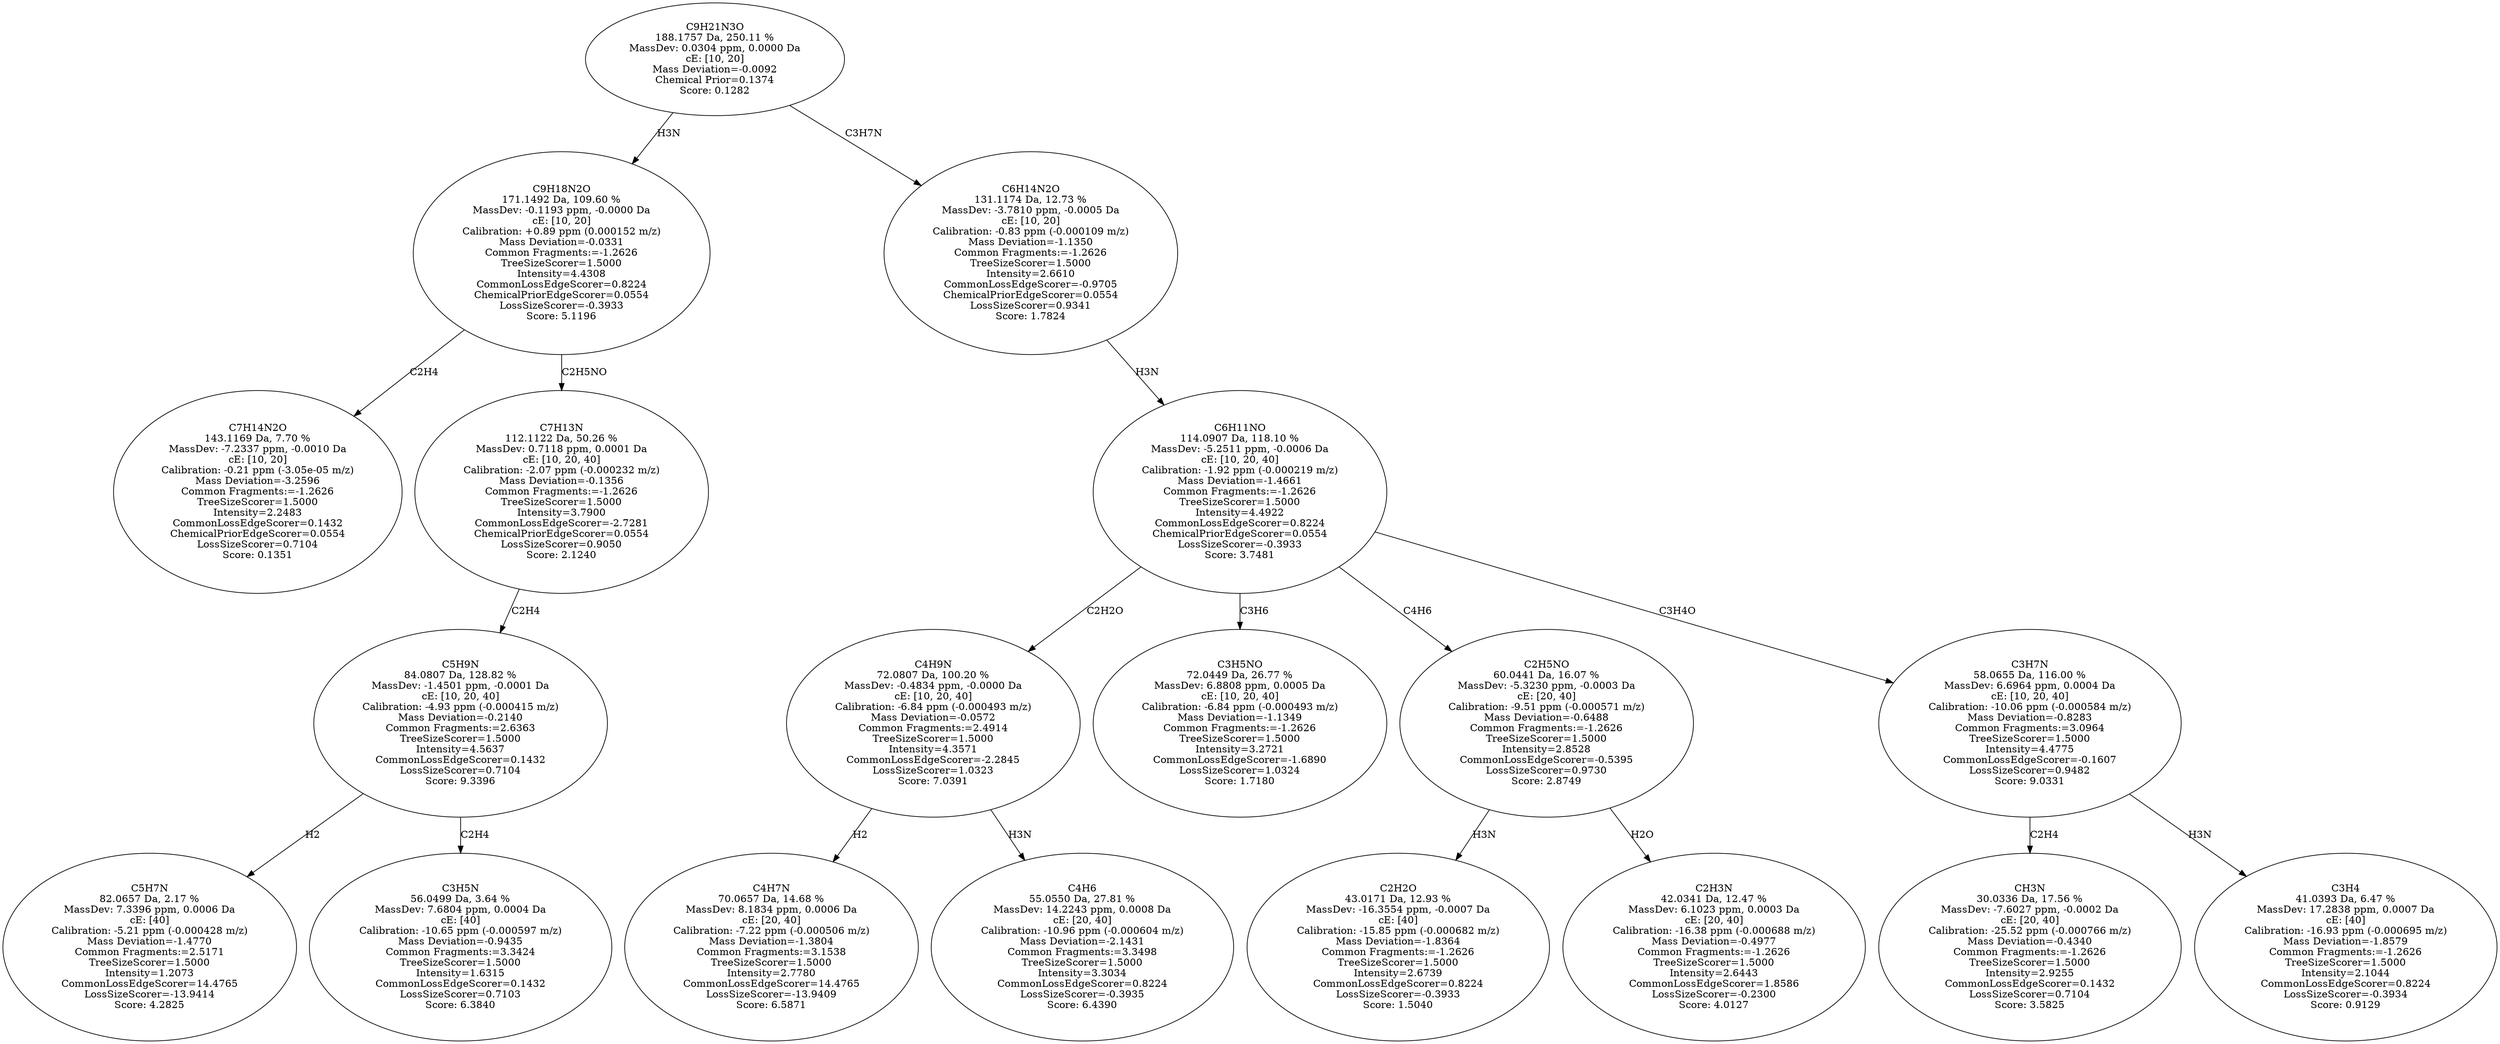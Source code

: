 strict digraph {
v1 [label="C7H14N2O\n143.1169 Da, 7.70 %\nMassDev: -7.2337 ppm, -0.0010 Da\ncE: [10, 20]\nCalibration: -0.21 ppm (-3.05e-05 m/z)\nMass Deviation=-3.2596\nCommon Fragments:=-1.2626\nTreeSizeScorer=1.5000\nIntensity=2.2483\nCommonLossEdgeScorer=0.1432\nChemicalPriorEdgeScorer=0.0554\nLossSizeScorer=0.7104\nScore: 0.1351"];
v2 [label="C5H7N\n82.0657 Da, 2.17 %\nMassDev: 7.3396 ppm, 0.0006 Da\ncE: [40]\nCalibration: -5.21 ppm (-0.000428 m/z)\nMass Deviation=-1.4770\nCommon Fragments:=2.5171\nTreeSizeScorer=1.5000\nIntensity=1.2073\nCommonLossEdgeScorer=14.4765\nLossSizeScorer=-13.9414\nScore: 4.2825"];
v3 [label="C3H5N\n56.0499 Da, 3.64 %\nMassDev: 7.6804 ppm, 0.0004 Da\ncE: [40]\nCalibration: -10.65 ppm (-0.000597 m/z)\nMass Deviation=-0.9435\nCommon Fragments:=3.3424\nTreeSizeScorer=1.5000\nIntensity=1.6315\nCommonLossEdgeScorer=0.1432\nLossSizeScorer=0.7103\nScore: 6.3840"];
v4 [label="C5H9N\n84.0807 Da, 128.82 %\nMassDev: -1.4501 ppm, -0.0001 Da\ncE: [10, 20, 40]\nCalibration: -4.93 ppm (-0.000415 m/z)\nMass Deviation=-0.2140\nCommon Fragments:=2.6363\nTreeSizeScorer=1.5000\nIntensity=4.5637\nCommonLossEdgeScorer=0.1432\nLossSizeScorer=0.7104\nScore: 9.3396"];
v5 [label="C7H13N\n112.1122 Da, 50.26 %\nMassDev: 0.7118 ppm, 0.0001 Da\ncE: [10, 20, 40]\nCalibration: -2.07 ppm (-0.000232 m/z)\nMass Deviation=-0.1356\nCommon Fragments:=-1.2626\nTreeSizeScorer=1.5000\nIntensity=3.7900\nCommonLossEdgeScorer=-2.7281\nChemicalPriorEdgeScorer=0.0554\nLossSizeScorer=0.9050\nScore: 2.1240"];
v6 [label="C9H18N2O\n171.1492 Da, 109.60 %\nMassDev: -0.1193 ppm, -0.0000 Da\ncE: [10, 20]\nCalibration: +0.89 ppm (0.000152 m/z)\nMass Deviation=-0.0331\nCommon Fragments:=-1.2626\nTreeSizeScorer=1.5000\nIntensity=4.4308\nCommonLossEdgeScorer=0.8224\nChemicalPriorEdgeScorer=0.0554\nLossSizeScorer=-0.3933\nScore: 5.1196"];
v7 [label="C4H7N\n70.0657 Da, 14.68 %\nMassDev: 8.1834 ppm, 0.0006 Da\ncE: [20, 40]\nCalibration: -7.22 ppm (-0.000506 m/z)\nMass Deviation=-1.3804\nCommon Fragments:=3.1538\nTreeSizeScorer=1.5000\nIntensity=2.7780\nCommonLossEdgeScorer=14.4765\nLossSizeScorer=-13.9409\nScore: 6.5871"];
v8 [label="C4H6\n55.0550 Da, 27.81 %\nMassDev: 14.2243 ppm, 0.0008 Da\ncE: [20, 40]\nCalibration: -10.96 ppm (-0.000604 m/z)\nMass Deviation=-2.1431\nCommon Fragments:=3.3498\nTreeSizeScorer=1.5000\nIntensity=3.3034\nCommonLossEdgeScorer=0.8224\nLossSizeScorer=-0.3935\nScore: 6.4390"];
v9 [label="C4H9N\n72.0807 Da, 100.20 %\nMassDev: -0.4834 ppm, -0.0000 Da\ncE: [10, 20, 40]\nCalibration: -6.84 ppm (-0.000493 m/z)\nMass Deviation=-0.0572\nCommon Fragments:=2.4914\nTreeSizeScorer=1.5000\nIntensity=4.3571\nCommonLossEdgeScorer=-2.2845\nLossSizeScorer=1.0323\nScore: 7.0391"];
v10 [label="C3H5NO\n72.0449 Da, 26.77 %\nMassDev: 6.8808 ppm, 0.0005 Da\ncE: [10, 20, 40]\nCalibration: -6.84 ppm (-0.000493 m/z)\nMass Deviation=-1.1349\nCommon Fragments:=-1.2626\nTreeSizeScorer=1.5000\nIntensity=3.2721\nCommonLossEdgeScorer=-1.6890\nLossSizeScorer=1.0324\nScore: 1.7180"];
v11 [label="C2H2O\n43.0171 Da, 12.93 %\nMassDev: -16.3554 ppm, -0.0007 Da\ncE: [40]\nCalibration: -15.85 ppm (-0.000682 m/z)\nMass Deviation=-1.8364\nCommon Fragments:=-1.2626\nTreeSizeScorer=1.5000\nIntensity=2.6739\nCommonLossEdgeScorer=0.8224\nLossSizeScorer=-0.3933\nScore: 1.5040"];
v12 [label="C2H3N\n42.0341 Da, 12.47 %\nMassDev: 6.1023 ppm, 0.0003 Da\ncE: [20, 40]\nCalibration: -16.38 ppm (-0.000688 m/z)\nMass Deviation=-0.4977\nCommon Fragments:=-1.2626\nTreeSizeScorer=1.5000\nIntensity=2.6443\nCommonLossEdgeScorer=1.8586\nLossSizeScorer=-0.2300\nScore: 4.0127"];
v13 [label="C2H5NO\n60.0441 Da, 16.07 %\nMassDev: -5.3230 ppm, -0.0003 Da\ncE: [20, 40]\nCalibration: -9.51 ppm (-0.000571 m/z)\nMass Deviation=-0.6488\nCommon Fragments:=-1.2626\nTreeSizeScorer=1.5000\nIntensity=2.8528\nCommonLossEdgeScorer=-0.5395\nLossSizeScorer=0.9730\nScore: 2.8749"];
v14 [label="CH3N\n30.0336 Da, 17.56 %\nMassDev: -7.6027 ppm, -0.0002 Da\ncE: [20, 40]\nCalibration: -25.52 ppm (-0.000766 m/z)\nMass Deviation=-0.4340\nCommon Fragments:=-1.2626\nTreeSizeScorer=1.5000\nIntensity=2.9255\nCommonLossEdgeScorer=0.1432\nLossSizeScorer=0.7104\nScore: 3.5825"];
v15 [label="C3H4\n41.0393 Da, 6.47 %\nMassDev: 17.2838 ppm, 0.0007 Da\ncE: [40]\nCalibration: -16.93 ppm (-0.000695 m/z)\nMass Deviation=-1.8579\nCommon Fragments:=-1.2626\nTreeSizeScorer=1.5000\nIntensity=2.1044\nCommonLossEdgeScorer=0.8224\nLossSizeScorer=-0.3934\nScore: 0.9129"];
v16 [label="C3H7N\n58.0655 Da, 116.00 %\nMassDev: 6.6964 ppm, 0.0004 Da\ncE: [10, 20, 40]\nCalibration: -10.06 ppm (-0.000584 m/z)\nMass Deviation=-0.8283\nCommon Fragments:=3.0964\nTreeSizeScorer=1.5000\nIntensity=4.4775\nCommonLossEdgeScorer=-0.1607\nLossSizeScorer=0.9482\nScore: 9.0331"];
v17 [label="C6H11NO\n114.0907 Da, 118.10 %\nMassDev: -5.2511 ppm, -0.0006 Da\ncE: [10, 20, 40]\nCalibration: -1.92 ppm (-0.000219 m/z)\nMass Deviation=-1.4661\nCommon Fragments:=-1.2626\nTreeSizeScorer=1.5000\nIntensity=4.4922\nCommonLossEdgeScorer=0.8224\nChemicalPriorEdgeScorer=0.0554\nLossSizeScorer=-0.3933\nScore: 3.7481"];
v18 [label="C6H14N2O\n131.1174 Da, 12.73 %\nMassDev: -3.7810 ppm, -0.0005 Da\ncE: [10, 20]\nCalibration: -0.83 ppm (-0.000109 m/z)\nMass Deviation=-1.1350\nCommon Fragments:=-1.2626\nTreeSizeScorer=1.5000\nIntensity=2.6610\nCommonLossEdgeScorer=-0.9705\nChemicalPriorEdgeScorer=0.0554\nLossSizeScorer=0.9341\nScore: 1.7824"];
v19 [label="C9H21N3O\n188.1757 Da, 250.11 %\nMassDev: 0.0304 ppm, 0.0000 Da\ncE: [10, 20]\nMass Deviation=-0.0092\nChemical Prior=0.1374\nScore: 0.1282"];
v6 -> v1 [label="C2H4"];
v4 -> v2 [label="H2"];
v4 -> v3 [label="C2H4"];
v5 -> v4 [label="C2H4"];
v6 -> v5 [label="C2H5NO"];
v19 -> v6 [label="H3N"];
v9 -> v7 [label="H2"];
v9 -> v8 [label="H3N"];
v17 -> v9 [label="C2H2O"];
v17 -> v10 [label="C3H6"];
v13 -> v11 [label="H3N"];
v13 -> v12 [label="H2O"];
v17 -> v13 [label="C4H6"];
v16 -> v14 [label="C2H4"];
v16 -> v15 [label="H3N"];
v17 -> v16 [label="C3H4O"];
v18 -> v17 [label="H3N"];
v19 -> v18 [label="C3H7N"];
}